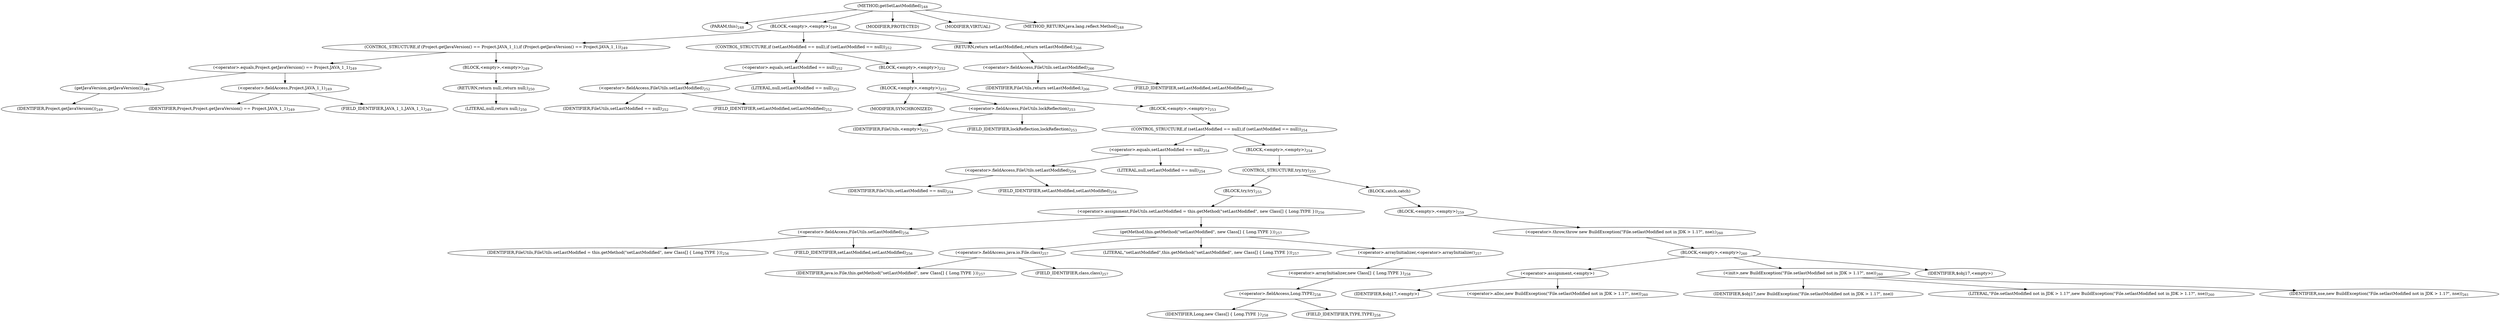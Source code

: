 digraph "getSetLastModified" {  
"426" [label = <(METHOD,getSetLastModified)<SUB>248</SUB>> ]
"427" [label = <(PARAM,this)<SUB>248</SUB>> ]
"428" [label = <(BLOCK,&lt;empty&gt;,&lt;empty&gt;)<SUB>248</SUB>> ]
"429" [label = <(CONTROL_STRUCTURE,if (Project.getJavaVersion() == Project.JAVA_1_1),if (Project.getJavaVersion() == Project.JAVA_1_1))<SUB>249</SUB>> ]
"430" [label = <(&lt;operator&gt;.equals,Project.getJavaVersion() == Project.JAVA_1_1)<SUB>249</SUB>> ]
"431" [label = <(getJavaVersion,getJavaVersion())<SUB>249</SUB>> ]
"432" [label = <(IDENTIFIER,Project,getJavaVersion())<SUB>249</SUB>> ]
"433" [label = <(&lt;operator&gt;.fieldAccess,Project.JAVA_1_1)<SUB>249</SUB>> ]
"434" [label = <(IDENTIFIER,Project,Project.getJavaVersion() == Project.JAVA_1_1)<SUB>249</SUB>> ]
"435" [label = <(FIELD_IDENTIFIER,JAVA_1_1,JAVA_1_1)<SUB>249</SUB>> ]
"436" [label = <(BLOCK,&lt;empty&gt;,&lt;empty&gt;)<SUB>249</SUB>> ]
"437" [label = <(RETURN,return null;,return null;)<SUB>250</SUB>> ]
"438" [label = <(LITERAL,null,return null;)<SUB>250</SUB>> ]
"439" [label = <(CONTROL_STRUCTURE,if (setLastModified == null),if (setLastModified == null))<SUB>252</SUB>> ]
"440" [label = <(&lt;operator&gt;.equals,setLastModified == null)<SUB>252</SUB>> ]
"441" [label = <(&lt;operator&gt;.fieldAccess,FileUtils.setLastModified)<SUB>252</SUB>> ]
"442" [label = <(IDENTIFIER,FileUtils,setLastModified == null)<SUB>252</SUB>> ]
"443" [label = <(FIELD_IDENTIFIER,setLastModified,setLastModified)<SUB>252</SUB>> ]
"444" [label = <(LITERAL,null,setLastModified == null)<SUB>252</SUB>> ]
"445" [label = <(BLOCK,&lt;empty&gt;,&lt;empty&gt;)<SUB>252</SUB>> ]
"446" [label = <(BLOCK,&lt;empty&gt;,&lt;empty&gt;)<SUB>253</SUB>> ]
"447" [label = <(MODIFIER,SYNCHRONIZED)> ]
"448" [label = <(&lt;operator&gt;.fieldAccess,FileUtils.lockReflection)<SUB>253</SUB>> ]
"449" [label = <(IDENTIFIER,FileUtils,&lt;empty&gt;)<SUB>253</SUB>> ]
"450" [label = <(FIELD_IDENTIFIER,lockReflection,lockReflection)<SUB>253</SUB>> ]
"451" [label = <(BLOCK,&lt;empty&gt;,&lt;empty&gt;)<SUB>253</SUB>> ]
"452" [label = <(CONTROL_STRUCTURE,if (setLastModified == null),if (setLastModified == null))<SUB>254</SUB>> ]
"453" [label = <(&lt;operator&gt;.equals,setLastModified == null)<SUB>254</SUB>> ]
"454" [label = <(&lt;operator&gt;.fieldAccess,FileUtils.setLastModified)<SUB>254</SUB>> ]
"455" [label = <(IDENTIFIER,FileUtils,setLastModified == null)<SUB>254</SUB>> ]
"456" [label = <(FIELD_IDENTIFIER,setLastModified,setLastModified)<SUB>254</SUB>> ]
"457" [label = <(LITERAL,null,setLastModified == null)<SUB>254</SUB>> ]
"458" [label = <(BLOCK,&lt;empty&gt;,&lt;empty&gt;)<SUB>254</SUB>> ]
"459" [label = <(CONTROL_STRUCTURE,try,try)<SUB>255</SUB>> ]
"460" [label = <(BLOCK,try,try)<SUB>255</SUB>> ]
"461" [label = <(&lt;operator&gt;.assignment,FileUtils.setLastModified = this.getMethod(&quot;setLastModified&quot;, new Class[] { Long.TYPE }))<SUB>256</SUB>> ]
"462" [label = <(&lt;operator&gt;.fieldAccess,FileUtils.setLastModified)<SUB>256</SUB>> ]
"463" [label = <(IDENTIFIER,FileUtils,FileUtils.setLastModified = this.getMethod(&quot;setLastModified&quot;, new Class[] { Long.TYPE }))<SUB>256</SUB>> ]
"464" [label = <(FIELD_IDENTIFIER,setLastModified,setLastModified)<SUB>256</SUB>> ]
"465" [label = <(getMethod,this.getMethod(&quot;setLastModified&quot;, new Class[] { Long.TYPE }))<SUB>257</SUB>> ]
"466" [label = <(&lt;operator&gt;.fieldAccess,java.io.File.class)<SUB>257</SUB>> ]
"467" [label = <(IDENTIFIER,java.io.File,this.getMethod(&quot;setLastModified&quot;, new Class[] { Long.TYPE }))<SUB>257</SUB>> ]
"468" [label = <(FIELD_IDENTIFIER,class,class)<SUB>257</SUB>> ]
"469" [label = <(LITERAL,&quot;setLastModified&quot;,this.getMethod(&quot;setLastModified&quot;, new Class[] { Long.TYPE }))<SUB>257</SUB>> ]
"470" [label = <(&lt;operator&gt;.arrayInitializer,&lt;operator&gt;.arrayInitializer)<SUB>257</SUB>> ]
"471" [label = <(&lt;operator&gt;.arrayInitializer,new Class[] { Long.TYPE })<SUB>258</SUB>> ]
"472" [label = <(&lt;operator&gt;.fieldAccess,Long.TYPE)<SUB>258</SUB>> ]
"473" [label = <(IDENTIFIER,Long,new Class[] { Long.TYPE })<SUB>258</SUB>> ]
"474" [label = <(FIELD_IDENTIFIER,TYPE,TYPE)<SUB>258</SUB>> ]
"475" [label = <(BLOCK,catch,catch)> ]
"476" [label = <(BLOCK,&lt;empty&gt;,&lt;empty&gt;)<SUB>259</SUB>> ]
"477" [label = <(&lt;operator&gt;.throw,throw new BuildException(&quot;File.setlastModified not in JDK &gt; 1.1?&quot;, nse);)<SUB>260</SUB>> ]
"478" [label = <(BLOCK,&lt;empty&gt;,&lt;empty&gt;)<SUB>260</SUB>> ]
"479" [label = <(&lt;operator&gt;.assignment,&lt;empty&gt;)> ]
"480" [label = <(IDENTIFIER,$obj17,&lt;empty&gt;)> ]
"481" [label = <(&lt;operator&gt;.alloc,new BuildException(&quot;File.setlastModified not in JDK &gt; 1.1?&quot;, nse))<SUB>260</SUB>> ]
"482" [label = <(&lt;init&gt;,new BuildException(&quot;File.setlastModified not in JDK &gt; 1.1?&quot;, nse))<SUB>260</SUB>> ]
"483" [label = <(IDENTIFIER,$obj17,new BuildException(&quot;File.setlastModified not in JDK &gt; 1.1?&quot;, nse))> ]
"484" [label = <(LITERAL,&quot;File.setlastModified not in JDK &gt; 1.1?&quot;,new BuildException(&quot;File.setlastModified not in JDK &gt; 1.1?&quot;, nse))<SUB>260</SUB>> ]
"485" [label = <(IDENTIFIER,nse,new BuildException(&quot;File.setlastModified not in JDK &gt; 1.1?&quot;, nse))<SUB>261</SUB>> ]
"486" [label = <(IDENTIFIER,$obj17,&lt;empty&gt;)> ]
"487" [label = <(RETURN,return setLastModified;,return setLastModified;)<SUB>266</SUB>> ]
"488" [label = <(&lt;operator&gt;.fieldAccess,FileUtils.setLastModified)<SUB>266</SUB>> ]
"489" [label = <(IDENTIFIER,FileUtils,return setLastModified;)<SUB>266</SUB>> ]
"490" [label = <(FIELD_IDENTIFIER,setLastModified,setLastModified)<SUB>266</SUB>> ]
"491" [label = <(MODIFIER,PROTECTED)> ]
"492" [label = <(MODIFIER,VIRTUAL)> ]
"493" [label = <(METHOD_RETURN,java.lang.reflect.Method)<SUB>248</SUB>> ]
  "426" -> "427" 
  "426" -> "428" 
  "426" -> "491" 
  "426" -> "492" 
  "426" -> "493" 
  "428" -> "429" 
  "428" -> "439" 
  "428" -> "487" 
  "429" -> "430" 
  "429" -> "436" 
  "430" -> "431" 
  "430" -> "433" 
  "431" -> "432" 
  "433" -> "434" 
  "433" -> "435" 
  "436" -> "437" 
  "437" -> "438" 
  "439" -> "440" 
  "439" -> "445" 
  "440" -> "441" 
  "440" -> "444" 
  "441" -> "442" 
  "441" -> "443" 
  "445" -> "446" 
  "446" -> "447" 
  "446" -> "448" 
  "446" -> "451" 
  "448" -> "449" 
  "448" -> "450" 
  "451" -> "452" 
  "452" -> "453" 
  "452" -> "458" 
  "453" -> "454" 
  "453" -> "457" 
  "454" -> "455" 
  "454" -> "456" 
  "458" -> "459" 
  "459" -> "460" 
  "459" -> "475" 
  "460" -> "461" 
  "461" -> "462" 
  "461" -> "465" 
  "462" -> "463" 
  "462" -> "464" 
  "465" -> "466" 
  "465" -> "469" 
  "465" -> "470" 
  "466" -> "467" 
  "466" -> "468" 
  "470" -> "471" 
  "471" -> "472" 
  "472" -> "473" 
  "472" -> "474" 
  "475" -> "476" 
  "476" -> "477" 
  "477" -> "478" 
  "478" -> "479" 
  "478" -> "482" 
  "478" -> "486" 
  "479" -> "480" 
  "479" -> "481" 
  "482" -> "483" 
  "482" -> "484" 
  "482" -> "485" 
  "487" -> "488" 
  "488" -> "489" 
  "488" -> "490" 
}

